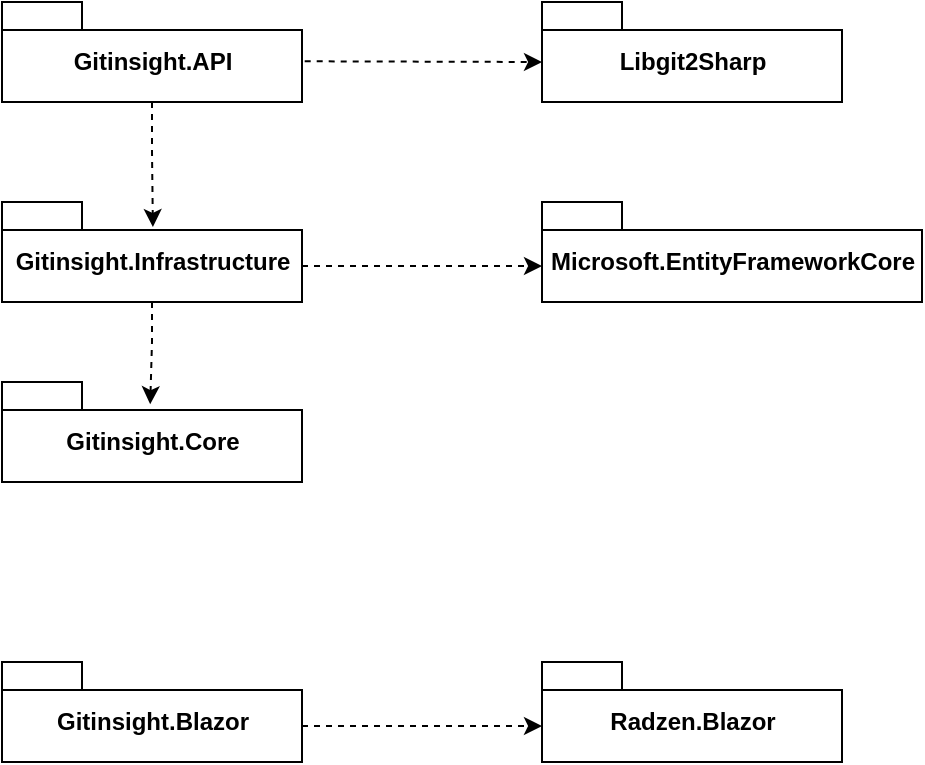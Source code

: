 <mxfile version="20.5.3" type="device"><diagram id="1QBBdW0Xj5OEJIhvihUD" name="Side-1"><mxGraphModel dx="1510" dy="890" grid="1" gridSize="10" guides="1" tooltips="1" connect="1" arrows="1" fold="1" page="1" pageScale="1" pageWidth="2339" pageHeight="3300" math="0" shadow="0"><root><mxCell id="0"/><mxCell id="1" parent="0"/><mxCell id="vngZ7pcdjNWNAmqQlACT-20" style="edgeStyle=orthogonalEdgeStyle;rounded=0;orthogonalLoop=1;jettySize=auto;html=1;exitX=0.5;exitY=1;exitDx=0;exitDy=0;exitPerimeter=0;entryX=0.503;entryY=0.25;entryDx=0;entryDy=0;entryPerimeter=0;dashed=1;" edge="1" parent="1" source="vngZ7pcdjNWNAmqQlACT-8" target="vngZ7pcdjNWNAmqQlACT-9"><mxGeometry relative="1" as="geometry"/></mxCell><mxCell id="vngZ7pcdjNWNAmqQlACT-8" value="Gitinsight.API" style="shape=folder;fontStyle=1;spacingTop=10;tabWidth=40;tabHeight=14;tabPosition=left;html=1;" vertex="1" parent="1"><mxGeometry x="690" y="630" width="150" height="50" as="geometry"/></mxCell><mxCell id="vngZ7pcdjNWNAmqQlACT-19" style="edgeStyle=orthogonalEdgeStyle;rounded=0;orthogonalLoop=1;jettySize=auto;html=1;exitX=0;exitY=0;exitDx=150;exitDy=32;exitPerimeter=0;entryX=0;entryY=0;entryDx=0;entryDy=32;entryPerimeter=0;dashed=1;" edge="1" parent="1" source="vngZ7pcdjNWNAmqQlACT-9" target="vngZ7pcdjNWNAmqQlACT-12"><mxGeometry relative="1" as="geometry"/></mxCell><mxCell id="vngZ7pcdjNWNAmqQlACT-21" style="edgeStyle=orthogonalEdgeStyle;rounded=0;orthogonalLoop=1;jettySize=auto;html=1;exitX=0.5;exitY=1;exitDx=0;exitDy=0;exitPerimeter=0;dashed=1;entryX=0.494;entryY=0.222;entryDx=0;entryDy=0;entryPerimeter=0;" edge="1" parent="1" source="vngZ7pcdjNWNAmqQlACT-9" target="vngZ7pcdjNWNAmqQlACT-10"><mxGeometry relative="1" as="geometry"><mxPoint x="765" y="830" as="targetPoint"/></mxGeometry></mxCell><mxCell id="vngZ7pcdjNWNAmqQlACT-9" value="Gitinsight.Infrastructure" style="shape=folder;fontStyle=1;spacingTop=10;tabWidth=40;tabHeight=14;tabPosition=left;html=1;" vertex="1" parent="1"><mxGeometry x="690" y="730" width="150" height="50" as="geometry"/></mxCell><mxCell id="vngZ7pcdjNWNAmqQlACT-10" value="Gitinsight.Core" style="shape=folder;fontStyle=1;spacingTop=10;tabWidth=40;tabHeight=14;tabPosition=left;html=1;" vertex="1" parent="1"><mxGeometry x="690" y="820" width="150" height="50" as="geometry"/></mxCell><mxCell id="vngZ7pcdjNWNAmqQlACT-11" value="Libgit2Sharp" style="shape=folder;fontStyle=1;spacingTop=10;tabWidth=40;tabHeight=14;tabPosition=left;html=1;" vertex="1" parent="1"><mxGeometry x="960" y="630" width="150" height="50" as="geometry"/></mxCell><mxCell id="vngZ7pcdjNWNAmqQlACT-12" value="Microsoft.EntityFrameworkCore" style="shape=folder;fontStyle=1;spacingTop=10;tabWidth=40;tabHeight=14;tabPosition=left;html=1;" vertex="1" parent="1"><mxGeometry x="960" y="730" width="190" height="50" as="geometry"/></mxCell><mxCell id="vngZ7pcdjNWNAmqQlACT-17" style="edgeStyle=orthogonalEdgeStyle;rounded=0;orthogonalLoop=1;jettySize=auto;html=1;exitX=0;exitY=0;exitDx=150;exitDy=32;exitPerimeter=0;entryX=0;entryY=0;entryDx=0;entryDy=32;entryPerimeter=0;dashed=1;" edge="1" parent="1" source="vngZ7pcdjNWNAmqQlACT-13" target="vngZ7pcdjNWNAmqQlACT-15"><mxGeometry relative="1" as="geometry"/></mxCell><mxCell id="vngZ7pcdjNWNAmqQlACT-13" value="Gitinsight.Blazor" style="shape=folder;fontStyle=1;spacingTop=10;tabWidth=40;tabHeight=14;tabPosition=left;html=1;" vertex="1" parent="1"><mxGeometry x="690" y="960" width="150" height="50" as="geometry"/></mxCell><mxCell id="vngZ7pcdjNWNAmqQlACT-15" value="Radzen.Blazor" style="shape=folder;fontStyle=1;spacingTop=10;tabWidth=40;tabHeight=14;tabPosition=left;html=1;" vertex="1" parent="1"><mxGeometry x="960" y="960" width="150" height="50" as="geometry"/></mxCell><mxCell id="vngZ7pcdjNWNAmqQlACT-26" value="" style="endArrow=classic;html=1;rounded=0;dashed=1;exitX=1.009;exitY=0.593;exitDx=0;exitDy=0;exitPerimeter=0;entryX=0;entryY=0.6;entryDx=0;entryDy=0;entryPerimeter=0;" edge="1" parent="1" source="vngZ7pcdjNWNAmqQlACT-8" target="vngZ7pcdjNWNAmqQlACT-11"><mxGeometry width="50" height="50" relative="1" as="geometry"><mxPoint x="840" y="710" as="sourcePoint"/><mxPoint x="960" y="660" as="targetPoint"/></mxGeometry></mxCell></root></mxGraphModel></diagram></mxfile>